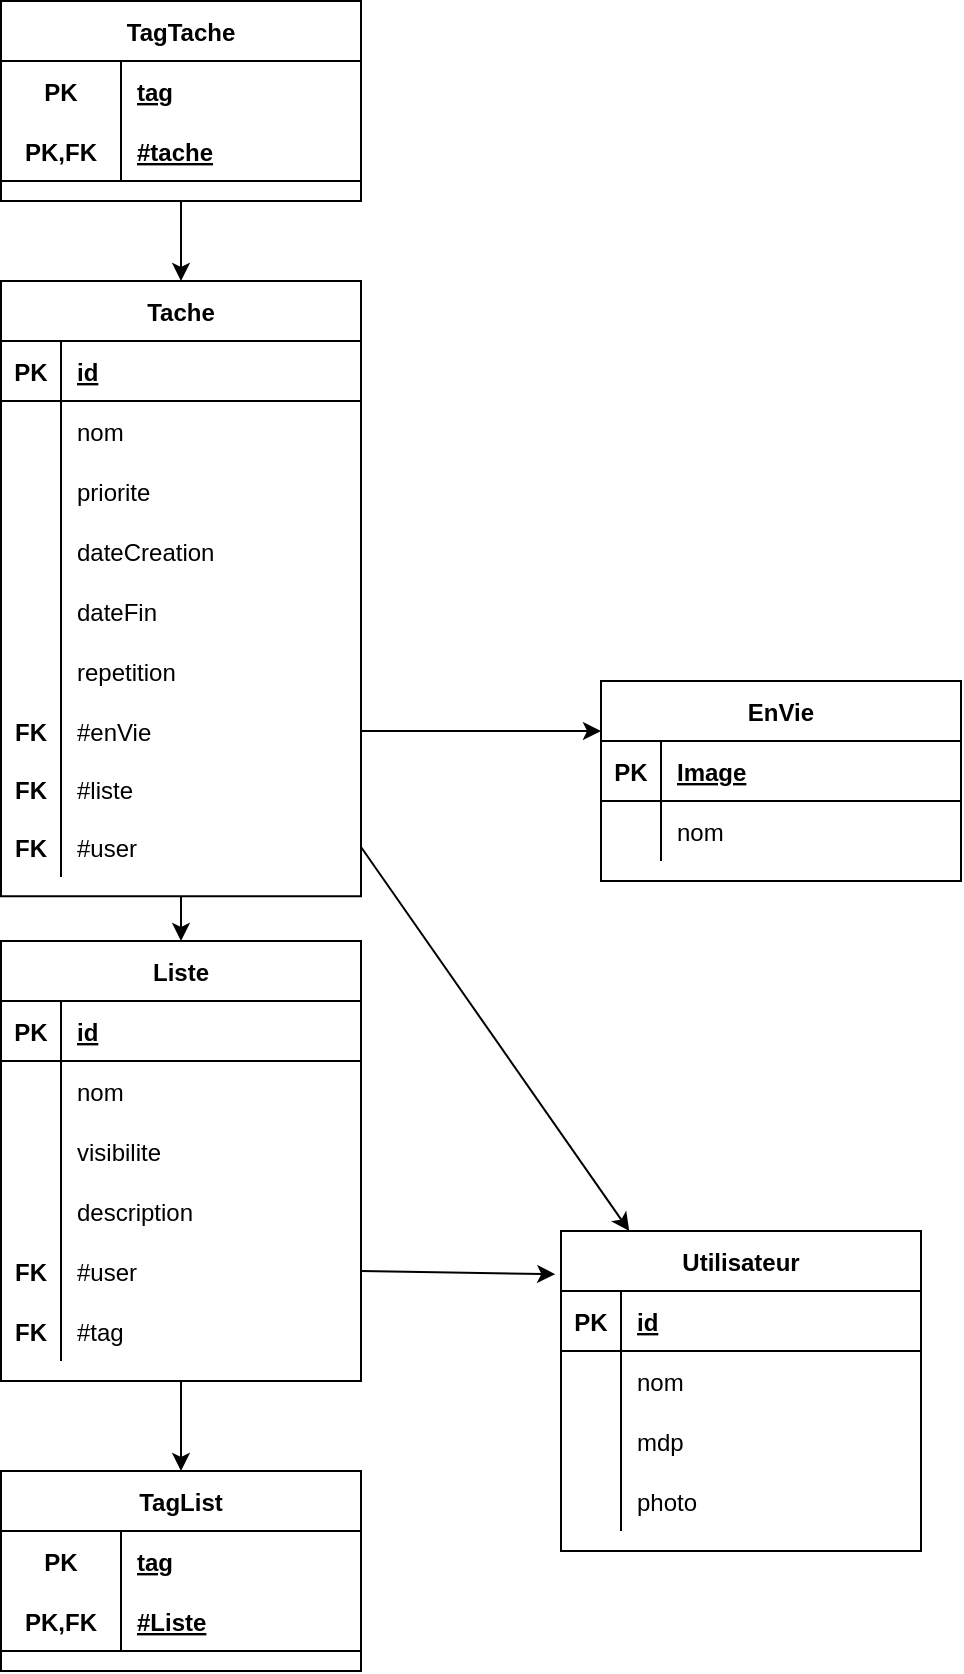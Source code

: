 <mxfile version="20.6.0"><diagram id="Au7nDlITCE1H1vXsigCG" name="Page-1"><mxGraphModel dx="-415" dy="238" grid="0" gridSize="10" guides="1" tooltips="1" connect="1" arrows="1" fold="1" page="0" pageScale="1" pageWidth="850" pageHeight="1100" math="0" shadow="0"><root><mxCell id="0"/><mxCell id="1" parent="0"/><mxCell id="tVP4QgcbToWlKRkhR6yg-2" value="TagTache" style="shape=table;startSize=30;container=1;collapsible=1;childLayout=tableLayout;fixedRows=1;rowLines=0;fontStyle=1;align=center;resizeLast=1;" vertex="1" parent="1"><mxGeometry x="1867.5" y="527.5" width="180" height="100" as="geometry"/></mxCell><mxCell id="tVP4QgcbToWlKRkhR6yg-3" value="" style="shape=tableRow;horizontal=0;startSize=0;swimlaneHead=0;swimlaneBody=0;fillColor=none;collapsible=0;dropTarget=0;points=[[0,0.5],[1,0.5]];portConstraint=eastwest;top=0;left=0;right=0;bottom=0;" vertex="1" parent="tVP4QgcbToWlKRkhR6yg-2"><mxGeometry y="30" width="180" height="30" as="geometry"/></mxCell><mxCell id="tVP4QgcbToWlKRkhR6yg-4" value="PK" style="shape=partialRectangle;connectable=0;fillColor=none;top=0;left=0;bottom=0;right=0;fontStyle=1;overflow=hidden;" vertex="1" parent="tVP4QgcbToWlKRkhR6yg-3"><mxGeometry width="60" height="30" as="geometry"><mxRectangle width="60" height="30" as="alternateBounds"/></mxGeometry></mxCell><mxCell id="tVP4QgcbToWlKRkhR6yg-5" value="tag" style="shape=partialRectangle;connectable=0;fillColor=none;top=0;left=0;bottom=0;right=0;align=left;spacingLeft=6;fontStyle=5;overflow=hidden;" vertex="1" parent="tVP4QgcbToWlKRkhR6yg-3"><mxGeometry x="60" width="120" height="30" as="geometry"><mxRectangle width="120" height="30" as="alternateBounds"/></mxGeometry></mxCell><mxCell id="tVP4QgcbToWlKRkhR6yg-6" value="" style="shape=tableRow;horizontal=0;startSize=0;swimlaneHead=0;swimlaneBody=0;fillColor=none;collapsible=0;dropTarget=0;points=[[0,0.5],[1,0.5]];portConstraint=eastwest;top=0;left=0;right=0;bottom=1;" vertex="1" parent="tVP4QgcbToWlKRkhR6yg-2"><mxGeometry y="60" width="180" height="30" as="geometry"/></mxCell><mxCell id="tVP4QgcbToWlKRkhR6yg-7" value="PK,FK" style="shape=partialRectangle;connectable=0;fillColor=none;top=0;left=0;bottom=0;right=0;fontStyle=1;overflow=hidden;" vertex="1" parent="tVP4QgcbToWlKRkhR6yg-6"><mxGeometry width="60" height="30" as="geometry"><mxRectangle width="60" height="30" as="alternateBounds"/></mxGeometry></mxCell><mxCell id="tVP4QgcbToWlKRkhR6yg-8" value="#tache" style="shape=partialRectangle;connectable=0;fillColor=none;top=0;left=0;bottom=0;right=0;align=left;spacingLeft=6;fontStyle=5;overflow=hidden;" vertex="1" parent="tVP4QgcbToWlKRkhR6yg-6"><mxGeometry x="60" width="120" height="30" as="geometry"><mxRectangle width="120" height="30" as="alternateBounds"/></mxGeometry></mxCell><mxCell id="tVP4QgcbToWlKRkhR6yg-9" value="Tache" style="shape=table;startSize=30;container=1;collapsible=1;childLayout=tableLayout;fixedRows=1;rowLines=0;fontStyle=1;align=center;resizeLast=1;" vertex="1" parent="1"><mxGeometry x="1867.5" y="667.5" width="180" height="307.625" as="geometry"/></mxCell><mxCell id="tVP4QgcbToWlKRkhR6yg-10" value="" style="shape=tableRow;horizontal=0;startSize=0;swimlaneHead=0;swimlaneBody=0;fillColor=none;collapsible=0;dropTarget=0;points=[[0,0.5],[1,0.5]];portConstraint=eastwest;top=0;left=0;right=0;bottom=1;" vertex="1" parent="tVP4QgcbToWlKRkhR6yg-9"><mxGeometry y="30" width="180" height="30" as="geometry"/></mxCell><mxCell id="tVP4QgcbToWlKRkhR6yg-11" value="PK" style="shape=partialRectangle;connectable=0;fillColor=none;top=0;left=0;bottom=0;right=0;fontStyle=1;overflow=hidden;" vertex="1" parent="tVP4QgcbToWlKRkhR6yg-10"><mxGeometry width="30" height="30" as="geometry"><mxRectangle width="30" height="30" as="alternateBounds"/></mxGeometry></mxCell><mxCell id="tVP4QgcbToWlKRkhR6yg-12" value="id" style="shape=partialRectangle;connectable=0;fillColor=none;top=0;left=0;bottom=0;right=0;align=left;spacingLeft=6;fontStyle=5;overflow=hidden;" vertex="1" parent="tVP4QgcbToWlKRkhR6yg-10"><mxGeometry x="30" width="150" height="30" as="geometry"><mxRectangle width="150" height="30" as="alternateBounds"/></mxGeometry></mxCell><mxCell id="tVP4QgcbToWlKRkhR6yg-13" value="" style="shape=tableRow;horizontal=0;startSize=0;swimlaneHead=0;swimlaneBody=0;fillColor=none;collapsible=0;dropTarget=0;points=[[0,0.5],[1,0.5]];portConstraint=eastwest;top=0;left=0;right=0;bottom=0;" vertex="1" parent="tVP4QgcbToWlKRkhR6yg-9"><mxGeometry y="60" width="180" height="30" as="geometry"/></mxCell><mxCell id="tVP4QgcbToWlKRkhR6yg-14" value="" style="shape=partialRectangle;connectable=0;fillColor=none;top=0;left=0;bottom=0;right=0;editable=1;overflow=hidden;" vertex="1" parent="tVP4QgcbToWlKRkhR6yg-13"><mxGeometry width="30" height="30" as="geometry"><mxRectangle width="30" height="30" as="alternateBounds"/></mxGeometry></mxCell><mxCell id="tVP4QgcbToWlKRkhR6yg-15" value="nom" style="shape=partialRectangle;connectable=0;fillColor=none;top=0;left=0;bottom=0;right=0;align=left;spacingLeft=6;overflow=hidden;" vertex="1" parent="tVP4QgcbToWlKRkhR6yg-13"><mxGeometry x="30" width="150" height="30" as="geometry"><mxRectangle width="150" height="30" as="alternateBounds"/></mxGeometry></mxCell><mxCell id="tVP4QgcbToWlKRkhR6yg-16" value="" style="shape=tableRow;horizontal=0;startSize=0;swimlaneHead=0;swimlaneBody=0;fillColor=none;collapsible=0;dropTarget=0;points=[[0,0.5],[1,0.5]];portConstraint=eastwest;top=0;left=0;right=0;bottom=0;" vertex="1" parent="tVP4QgcbToWlKRkhR6yg-9"><mxGeometry y="90" width="180" height="30" as="geometry"/></mxCell><mxCell id="tVP4QgcbToWlKRkhR6yg-17" value="" style="shape=partialRectangle;connectable=0;fillColor=none;top=0;left=0;bottom=0;right=0;editable=1;overflow=hidden;" vertex="1" parent="tVP4QgcbToWlKRkhR6yg-16"><mxGeometry width="30" height="30" as="geometry"><mxRectangle width="30" height="30" as="alternateBounds"/></mxGeometry></mxCell><mxCell id="tVP4QgcbToWlKRkhR6yg-18" value="priorite" style="shape=partialRectangle;connectable=0;fillColor=none;top=0;left=0;bottom=0;right=0;align=left;spacingLeft=6;overflow=hidden;" vertex="1" parent="tVP4QgcbToWlKRkhR6yg-16"><mxGeometry x="30" width="150" height="30" as="geometry"><mxRectangle width="150" height="30" as="alternateBounds"/></mxGeometry></mxCell><mxCell id="tVP4QgcbToWlKRkhR6yg-19" value="" style="shape=tableRow;horizontal=0;startSize=0;swimlaneHead=0;swimlaneBody=0;fillColor=none;collapsible=0;dropTarget=0;points=[[0,0.5],[1,0.5]];portConstraint=eastwest;top=0;left=0;right=0;bottom=0;" vertex="1" parent="tVP4QgcbToWlKRkhR6yg-9"><mxGeometry y="120" width="180" height="30" as="geometry"/></mxCell><mxCell id="tVP4QgcbToWlKRkhR6yg-20" value="" style="shape=partialRectangle;connectable=0;fillColor=none;top=0;left=0;bottom=0;right=0;editable=1;overflow=hidden;" vertex="1" parent="tVP4QgcbToWlKRkhR6yg-19"><mxGeometry width="30" height="30" as="geometry"><mxRectangle width="30" height="30" as="alternateBounds"/></mxGeometry></mxCell><mxCell id="tVP4QgcbToWlKRkhR6yg-21" value="dateCreation" style="shape=partialRectangle;connectable=0;fillColor=none;top=0;left=0;bottom=0;right=0;align=left;spacingLeft=6;overflow=hidden;" vertex="1" parent="tVP4QgcbToWlKRkhR6yg-19"><mxGeometry x="30" width="150" height="30" as="geometry"><mxRectangle width="150" height="30" as="alternateBounds"/></mxGeometry></mxCell><mxCell id="tVP4QgcbToWlKRkhR6yg-22" value="" style="shape=tableRow;horizontal=0;startSize=0;swimlaneHead=0;swimlaneBody=0;fillColor=none;collapsible=0;dropTarget=0;points=[[0,0.5],[1,0.5]];portConstraint=eastwest;top=0;left=0;right=0;bottom=0;" vertex="1" parent="tVP4QgcbToWlKRkhR6yg-9"><mxGeometry y="150" width="180" height="30" as="geometry"/></mxCell><mxCell id="tVP4QgcbToWlKRkhR6yg-23" value="" style="shape=partialRectangle;connectable=0;fillColor=none;top=0;left=0;bottom=0;right=0;editable=1;overflow=hidden;" vertex="1" parent="tVP4QgcbToWlKRkhR6yg-22"><mxGeometry width="30" height="30" as="geometry"><mxRectangle width="30" height="30" as="alternateBounds"/></mxGeometry></mxCell><mxCell id="tVP4QgcbToWlKRkhR6yg-24" value="dateFin" style="shape=partialRectangle;connectable=0;fillColor=none;top=0;left=0;bottom=0;right=0;align=left;spacingLeft=6;overflow=hidden;" vertex="1" parent="tVP4QgcbToWlKRkhR6yg-22"><mxGeometry x="30" width="150" height="30" as="geometry"><mxRectangle width="150" height="30" as="alternateBounds"/></mxGeometry></mxCell><mxCell id="tVP4QgcbToWlKRkhR6yg-25" value="" style="shape=tableRow;horizontal=0;startSize=0;swimlaneHead=0;swimlaneBody=0;fillColor=none;collapsible=0;dropTarget=0;points=[[0,0.5],[1,0.5]];portConstraint=eastwest;top=0;left=0;right=0;bottom=0;" vertex="1" parent="tVP4QgcbToWlKRkhR6yg-9"><mxGeometry y="180" width="180" height="30" as="geometry"/></mxCell><mxCell id="tVP4QgcbToWlKRkhR6yg-26" value="" style="shape=partialRectangle;connectable=0;fillColor=none;top=0;left=0;bottom=0;right=0;editable=1;overflow=hidden;" vertex="1" parent="tVP4QgcbToWlKRkhR6yg-25"><mxGeometry width="30" height="30" as="geometry"><mxRectangle width="30" height="30" as="alternateBounds"/></mxGeometry></mxCell><mxCell id="tVP4QgcbToWlKRkhR6yg-27" value="repetition" style="shape=partialRectangle;connectable=0;fillColor=none;top=0;left=0;bottom=0;right=0;align=left;spacingLeft=6;overflow=hidden;" vertex="1" parent="tVP4QgcbToWlKRkhR6yg-25"><mxGeometry x="30" width="150" height="30" as="geometry"><mxRectangle width="150" height="30" as="alternateBounds"/></mxGeometry></mxCell><mxCell id="tVP4QgcbToWlKRkhR6yg-28" value="" style="shape=tableRow;horizontal=0;startSize=0;swimlaneHead=0;swimlaneBody=0;fillColor=none;collapsible=0;dropTarget=0;points=[[0,0.5],[1,0.5]];portConstraint=eastwest;top=0;left=0;right=0;bottom=0;" vertex="1" parent="tVP4QgcbToWlKRkhR6yg-9"><mxGeometry y="210" width="180" height="30" as="geometry"/></mxCell><mxCell id="tVP4QgcbToWlKRkhR6yg-29" value="FK" style="shape=partialRectangle;connectable=0;fillColor=none;top=0;left=0;bottom=0;right=0;editable=1;overflow=hidden;fontStyle=1" vertex="1" parent="tVP4QgcbToWlKRkhR6yg-28"><mxGeometry width="30" height="30" as="geometry"><mxRectangle width="30" height="30" as="alternateBounds"/></mxGeometry></mxCell><mxCell id="tVP4QgcbToWlKRkhR6yg-30" value="#enVie" style="shape=partialRectangle;connectable=0;fillColor=none;top=0;left=0;bottom=0;right=0;align=left;spacingLeft=6;overflow=hidden;" vertex="1" parent="tVP4QgcbToWlKRkhR6yg-28"><mxGeometry x="30" width="150" height="30" as="geometry"><mxRectangle width="150" height="30" as="alternateBounds"/></mxGeometry></mxCell><mxCell id="tVP4QgcbToWlKRkhR6yg-31" value="" style="shape=tableRow;horizontal=0;startSize=0;swimlaneHead=0;swimlaneBody=0;fillColor=none;collapsible=0;dropTarget=0;points=[[0,0.5],[1,0.5]];portConstraint=eastwest;top=0;left=0;right=0;bottom=0;" vertex="1" parent="tVP4QgcbToWlKRkhR6yg-9"><mxGeometry y="240" width="180" height="28" as="geometry"/></mxCell><mxCell id="tVP4QgcbToWlKRkhR6yg-32" value="FK" style="shape=partialRectangle;connectable=0;fillColor=none;top=0;left=0;bottom=0;right=0;editable=1;overflow=hidden;fontStyle=1" vertex="1" parent="tVP4QgcbToWlKRkhR6yg-31"><mxGeometry width="30" height="28" as="geometry"><mxRectangle width="30" height="28" as="alternateBounds"/></mxGeometry></mxCell><mxCell id="tVP4QgcbToWlKRkhR6yg-33" value="#liste" style="shape=partialRectangle;connectable=0;fillColor=none;top=0;left=0;bottom=0;right=0;align=left;spacingLeft=6;overflow=hidden;" vertex="1" parent="tVP4QgcbToWlKRkhR6yg-31"><mxGeometry x="30" width="150" height="28" as="geometry"><mxRectangle width="150" height="28" as="alternateBounds"/></mxGeometry></mxCell><mxCell id="tVP4QgcbToWlKRkhR6yg-85" value="" style="shape=tableRow;horizontal=0;startSize=0;swimlaneHead=0;swimlaneBody=0;fillColor=none;collapsible=0;dropTarget=0;points=[[0,0.5],[1,0.5]];portConstraint=eastwest;top=0;left=0;right=0;bottom=0;" vertex="1" parent="tVP4QgcbToWlKRkhR6yg-9"><mxGeometry y="268" width="180" height="30" as="geometry"/></mxCell><mxCell id="tVP4QgcbToWlKRkhR6yg-86" value="FK" style="shape=partialRectangle;connectable=0;fillColor=none;top=0;left=0;bottom=0;right=0;editable=1;overflow=hidden;fontStyle=1" vertex="1" parent="tVP4QgcbToWlKRkhR6yg-85"><mxGeometry width="30" height="30" as="geometry"><mxRectangle width="30" height="30" as="alternateBounds"/></mxGeometry></mxCell><mxCell id="tVP4QgcbToWlKRkhR6yg-87" value="#user" style="shape=partialRectangle;connectable=0;fillColor=none;top=0;left=0;bottom=0;right=0;align=left;spacingLeft=6;overflow=hidden;" vertex="1" parent="tVP4QgcbToWlKRkhR6yg-85"><mxGeometry x="30" width="150" height="30" as="geometry"><mxRectangle width="150" height="30" as="alternateBounds"/></mxGeometry></mxCell><mxCell id="tVP4QgcbToWlKRkhR6yg-34" value="TagList" style="shape=table;startSize=30;container=1;collapsible=1;childLayout=tableLayout;fixedRows=1;rowLines=0;fontStyle=1;align=center;resizeLast=1;" vertex="1" parent="1"><mxGeometry x="1867.5" y="1262.5" width="180" height="100" as="geometry"/></mxCell><mxCell id="tVP4QgcbToWlKRkhR6yg-35" value="" style="shape=tableRow;horizontal=0;startSize=0;swimlaneHead=0;swimlaneBody=0;fillColor=none;collapsible=0;dropTarget=0;points=[[0,0.5],[1,0.5]];portConstraint=eastwest;top=0;left=0;right=0;bottom=0;" vertex="1" parent="tVP4QgcbToWlKRkhR6yg-34"><mxGeometry y="30" width="180" height="30" as="geometry"/></mxCell><mxCell id="tVP4QgcbToWlKRkhR6yg-36" value="PK" style="shape=partialRectangle;connectable=0;fillColor=none;top=0;left=0;bottom=0;right=0;fontStyle=1;overflow=hidden;" vertex="1" parent="tVP4QgcbToWlKRkhR6yg-35"><mxGeometry width="60" height="30" as="geometry"><mxRectangle width="60" height="30" as="alternateBounds"/></mxGeometry></mxCell><mxCell id="tVP4QgcbToWlKRkhR6yg-37" value="tag" style="shape=partialRectangle;connectable=0;fillColor=none;top=0;left=0;bottom=0;right=0;align=left;spacingLeft=6;fontStyle=5;overflow=hidden;" vertex="1" parent="tVP4QgcbToWlKRkhR6yg-35"><mxGeometry x="60" width="120" height="30" as="geometry"><mxRectangle width="120" height="30" as="alternateBounds"/></mxGeometry></mxCell><mxCell id="tVP4QgcbToWlKRkhR6yg-38" value="" style="shape=tableRow;horizontal=0;startSize=0;swimlaneHead=0;swimlaneBody=0;fillColor=none;collapsible=0;dropTarget=0;points=[[0,0.5],[1,0.5]];portConstraint=eastwest;top=0;left=0;right=0;bottom=1;" vertex="1" parent="tVP4QgcbToWlKRkhR6yg-34"><mxGeometry y="60" width="180" height="30" as="geometry"/></mxCell><mxCell id="tVP4QgcbToWlKRkhR6yg-39" value="PK,FK" style="shape=partialRectangle;connectable=0;fillColor=none;top=0;left=0;bottom=0;right=0;fontStyle=1;overflow=hidden;" vertex="1" parent="tVP4QgcbToWlKRkhR6yg-38"><mxGeometry width="60" height="30" as="geometry"><mxRectangle width="60" height="30" as="alternateBounds"/></mxGeometry></mxCell><mxCell id="tVP4QgcbToWlKRkhR6yg-40" value="#Liste" style="shape=partialRectangle;connectable=0;fillColor=none;top=0;left=0;bottom=0;right=0;align=left;spacingLeft=6;fontStyle=5;overflow=hidden;" vertex="1" parent="tVP4QgcbToWlKRkhR6yg-38"><mxGeometry x="60" width="120" height="30" as="geometry"><mxRectangle width="120" height="30" as="alternateBounds"/></mxGeometry></mxCell><mxCell id="tVP4QgcbToWlKRkhR6yg-41" value="EnVie" style="shape=table;startSize=30;container=1;collapsible=1;childLayout=tableLayout;fixedRows=1;rowLines=0;fontStyle=1;align=center;resizeLast=1;" vertex="1" parent="1"><mxGeometry x="2167.5" y="867.5" width="180" height="100" as="geometry"/></mxCell><mxCell id="tVP4QgcbToWlKRkhR6yg-42" value="" style="shape=tableRow;horizontal=0;startSize=0;swimlaneHead=0;swimlaneBody=0;fillColor=none;collapsible=0;dropTarget=0;points=[[0,0.5],[1,0.5]];portConstraint=eastwest;top=0;left=0;right=0;bottom=1;" vertex="1" parent="tVP4QgcbToWlKRkhR6yg-41"><mxGeometry y="30" width="180" height="30" as="geometry"/></mxCell><mxCell id="tVP4QgcbToWlKRkhR6yg-43" value="PK" style="shape=partialRectangle;connectable=0;fillColor=none;top=0;left=0;bottom=0;right=0;fontStyle=1;overflow=hidden;" vertex="1" parent="tVP4QgcbToWlKRkhR6yg-42"><mxGeometry width="30" height="30" as="geometry"><mxRectangle width="30" height="30" as="alternateBounds"/></mxGeometry></mxCell><mxCell id="tVP4QgcbToWlKRkhR6yg-44" value="Image" style="shape=partialRectangle;connectable=0;fillColor=none;top=0;left=0;bottom=0;right=0;align=left;spacingLeft=6;fontStyle=5;overflow=hidden;" vertex="1" parent="tVP4QgcbToWlKRkhR6yg-42"><mxGeometry x="30" width="150" height="30" as="geometry"><mxRectangle width="150" height="30" as="alternateBounds"/></mxGeometry></mxCell><mxCell id="tVP4QgcbToWlKRkhR6yg-45" value="" style="shape=tableRow;horizontal=0;startSize=0;swimlaneHead=0;swimlaneBody=0;fillColor=none;collapsible=0;dropTarget=0;points=[[0,0.5],[1,0.5]];portConstraint=eastwest;top=0;left=0;right=0;bottom=0;" vertex="1" parent="tVP4QgcbToWlKRkhR6yg-41"><mxGeometry y="60" width="180" height="30" as="geometry"/></mxCell><mxCell id="tVP4QgcbToWlKRkhR6yg-46" value="" style="shape=partialRectangle;connectable=0;fillColor=none;top=0;left=0;bottom=0;right=0;editable=1;overflow=hidden;" vertex="1" parent="tVP4QgcbToWlKRkhR6yg-45"><mxGeometry width="30" height="30" as="geometry"><mxRectangle width="30" height="30" as="alternateBounds"/></mxGeometry></mxCell><mxCell id="tVP4QgcbToWlKRkhR6yg-47" value="nom" style="shape=partialRectangle;connectable=0;fillColor=none;top=0;left=0;bottom=0;right=0;align=left;spacingLeft=6;overflow=hidden;" vertex="1" parent="tVP4QgcbToWlKRkhR6yg-45"><mxGeometry x="30" width="150" height="30" as="geometry"><mxRectangle width="150" height="30" as="alternateBounds"/></mxGeometry></mxCell><mxCell id="tVP4QgcbToWlKRkhR6yg-48" value="Liste" style="shape=table;startSize=30;container=1;collapsible=1;childLayout=tableLayout;fixedRows=1;rowLines=0;fontStyle=1;align=center;resizeLast=1;" vertex="1" parent="1"><mxGeometry x="1867.5" y="997.5" width="180" height="220" as="geometry"/></mxCell><mxCell id="tVP4QgcbToWlKRkhR6yg-49" value="" style="shape=tableRow;horizontal=0;startSize=0;swimlaneHead=0;swimlaneBody=0;fillColor=none;collapsible=0;dropTarget=0;points=[[0,0.5],[1,0.5]];portConstraint=eastwest;top=0;left=0;right=0;bottom=1;" vertex="1" parent="tVP4QgcbToWlKRkhR6yg-48"><mxGeometry y="30" width="180" height="30" as="geometry"/></mxCell><mxCell id="tVP4QgcbToWlKRkhR6yg-50" value="PK" style="shape=partialRectangle;connectable=0;fillColor=none;top=0;left=0;bottom=0;right=0;fontStyle=1;overflow=hidden;" vertex="1" parent="tVP4QgcbToWlKRkhR6yg-49"><mxGeometry width="30" height="30" as="geometry"><mxRectangle width="30" height="30" as="alternateBounds"/></mxGeometry></mxCell><mxCell id="tVP4QgcbToWlKRkhR6yg-51" value="id" style="shape=partialRectangle;connectable=0;fillColor=none;top=0;left=0;bottom=0;right=0;align=left;spacingLeft=6;fontStyle=5;overflow=hidden;" vertex="1" parent="tVP4QgcbToWlKRkhR6yg-49"><mxGeometry x="30" width="150" height="30" as="geometry"><mxRectangle width="150" height="30" as="alternateBounds"/></mxGeometry></mxCell><mxCell id="tVP4QgcbToWlKRkhR6yg-52" value="" style="shape=tableRow;horizontal=0;startSize=0;swimlaneHead=0;swimlaneBody=0;fillColor=none;collapsible=0;dropTarget=0;points=[[0,0.5],[1,0.5]];portConstraint=eastwest;top=0;left=0;right=0;bottom=0;" vertex="1" parent="tVP4QgcbToWlKRkhR6yg-48"><mxGeometry y="60" width="180" height="30" as="geometry"/></mxCell><mxCell id="tVP4QgcbToWlKRkhR6yg-53" value="" style="shape=partialRectangle;connectable=0;fillColor=none;top=0;left=0;bottom=0;right=0;editable=1;overflow=hidden;" vertex="1" parent="tVP4QgcbToWlKRkhR6yg-52"><mxGeometry width="30" height="30" as="geometry"><mxRectangle width="30" height="30" as="alternateBounds"/></mxGeometry></mxCell><mxCell id="tVP4QgcbToWlKRkhR6yg-54" value="nom    " style="shape=partialRectangle;connectable=0;fillColor=none;top=0;left=0;bottom=0;right=0;align=left;spacingLeft=6;overflow=hidden;" vertex="1" parent="tVP4QgcbToWlKRkhR6yg-52"><mxGeometry x="30" width="150" height="30" as="geometry"><mxRectangle width="150" height="30" as="alternateBounds"/></mxGeometry></mxCell><mxCell id="tVP4QgcbToWlKRkhR6yg-55" value="" style="shape=tableRow;horizontal=0;startSize=0;swimlaneHead=0;swimlaneBody=0;fillColor=none;collapsible=0;dropTarget=0;points=[[0,0.5],[1,0.5]];portConstraint=eastwest;top=0;left=0;right=0;bottom=0;" vertex="1" parent="tVP4QgcbToWlKRkhR6yg-48"><mxGeometry y="90" width="180" height="30" as="geometry"/></mxCell><mxCell id="tVP4QgcbToWlKRkhR6yg-56" value="" style="shape=partialRectangle;connectable=0;fillColor=none;top=0;left=0;bottom=0;right=0;editable=1;overflow=hidden;" vertex="1" parent="tVP4QgcbToWlKRkhR6yg-55"><mxGeometry width="30" height="30" as="geometry"><mxRectangle width="30" height="30" as="alternateBounds"/></mxGeometry></mxCell><mxCell id="tVP4QgcbToWlKRkhR6yg-57" value="visibilite" style="shape=partialRectangle;connectable=0;fillColor=none;top=0;left=0;bottom=0;right=0;align=left;spacingLeft=6;overflow=hidden;" vertex="1" parent="tVP4QgcbToWlKRkhR6yg-55"><mxGeometry x="30" width="150" height="30" as="geometry"><mxRectangle width="150" height="30" as="alternateBounds"/></mxGeometry></mxCell><mxCell id="tVP4QgcbToWlKRkhR6yg-58" value="" style="shape=tableRow;horizontal=0;startSize=0;swimlaneHead=0;swimlaneBody=0;fillColor=none;collapsible=0;dropTarget=0;points=[[0,0.5],[1,0.5]];portConstraint=eastwest;top=0;left=0;right=0;bottom=0;" vertex="1" parent="tVP4QgcbToWlKRkhR6yg-48"><mxGeometry y="120" width="180" height="30" as="geometry"/></mxCell><mxCell id="tVP4QgcbToWlKRkhR6yg-59" value="" style="shape=partialRectangle;connectable=0;fillColor=none;top=0;left=0;bottom=0;right=0;editable=1;overflow=hidden;" vertex="1" parent="tVP4QgcbToWlKRkhR6yg-58"><mxGeometry width="30" height="30" as="geometry"><mxRectangle width="30" height="30" as="alternateBounds"/></mxGeometry></mxCell><mxCell id="tVP4QgcbToWlKRkhR6yg-60" value="description" style="shape=partialRectangle;connectable=0;fillColor=none;top=0;left=0;bottom=0;right=0;align=left;spacingLeft=6;overflow=hidden;" vertex="1" parent="tVP4QgcbToWlKRkhR6yg-58"><mxGeometry x="30" width="150" height="30" as="geometry"><mxRectangle width="150" height="30" as="alternateBounds"/></mxGeometry></mxCell><mxCell id="tVP4QgcbToWlKRkhR6yg-61" value="" style="shape=tableRow;horizontal=0;startSize=0;swimlaneHead=0;swimlaneBody=0;fillColor=none;collapsible=0;dropTarget=0;points=[[0,0.5],[1,0.5]];portConstraint=eastwest;top=0;left=0;right=0;bottom=0;" vertex="1" parent="tVP4QgcbToWlKRkhR6yg-48"><mxGeometry y="150" width="180" height="30" as="geometry"/></mxCell><mxCell id="tVP4QgcbToWlKRkhR6yg-62" value="FK" style="shape=partialRectangle;connectable=0;fillColor=none;top=0;left=0;bottom=0;right=0;editable=1;overflow=hidden;fontStyle=1" vertex="1" parent="tVP4QgcbToWlKRkhR6yg-61"><mxGeometry width="30" height="30" as="geometry"><mxRectangle width="30" height="30" as="alternateBounds"/></mxGeometry></mxCell><mxCell id="tVP4QgcbToWlKRkhR6yg-63" value="#user" style="shape=partialRectangle;connectable=0;fillColor=none;top=0;left=0;bottom=0;right=0;align=left;spacingLeft=6;overflow=hidden;" vertex="1" parent="tVP4QgcbToWlKRkhR6yg-61"><mxGeometry x="30" width="150" height="30" as="geometry"><mxRectangle width="150" height="30" as="alternateBounds"/></mxGeometry></mxCell><mxCell id="tVP4QgcbToWlKRkhR6yg-64" value="" style="shape=tableRow;horizontal=0;startSize=0;swimlaneHead=0;swimlaneBody=0;fillColor=none;collapsible=0;dropTarget=0;points=[[0,0.5],[1,0.5]];portConstraint=eastwest;top=0;left=0;right=0;bottom=0;" vertex="1" parent="tVP4QgcbToWlKRkhR6yg-48"><mxGeometry y="180" width="180" height="30" as="geometry"/></mxCell><mxCell id="tVP4QgcbToWlKRkhR6yg-65" value="FK" style="shape=partialRectangle;connectable=0;fillColor=none;top=0;left=0;bottom=0;right=0;editable=1;overflow=hidden;fontStyle=1" vertex="1" parent="tVP4QgcbToWlKRkhR6yg-64"><mxGeometry width="30" height="30" as="geometry"><mxRectangle width="30" height="30" as="alternateBounds"/></mxGeometry></mxCell><mxCell id="tVP4QgcbToWlKRkhR6yg-66" value="#tag" style="shape=partialRectangle;connectable=0;fillColor=none;top=0;left=0;bottom=0;right=0;align=left;spacingLeft=6;overflow=hidden;" vertex="1" parent="tVP4QgcbToWlKRkhR6yg-64"><mxGeometry x="30" width="150" height="30" as="geometry"><mxRectangle width="150" height="30" as="alternateBounds"/></mxGeometry></mxCell><mxCell id="tVP4QgcbToWlKRkhR6yg-67" value="Utilisateur" style="shape=table;startSize=30;container=1;collapsible=1;childLayout=tableLayout;fixedRows=1;rowLines=0;fontStyle=1;align=center;resizeLast=1;swimlaneLine=1;" vertex="1" parent="1"><mxGeometry x="2147.5" y="1142.5" width="180" height="160" as="geometry"/></mxCell><mxCell id="tVP4QgcbToWlKRkhR6yg-68" value="" style="shape=tableRow;horizontal=0;startSize=0;swimlaneHead=0;swimlaneBody=0;fillColor=none;collapsible=0;dropTarget=0;points=[[0,0.5],[1,0.5]];portConstraint=eastwest;top=0;left=0;right=0;bottom=1;" vertex="1" parent="tVP4QgcbToWlKRkhR6yg-67"><mxGeometry y="30" width="180" height="30" as="geometry"/></mxCell><mxCell id="tVP4QgcbToWlKRkhR6yg-69" value="PK" style="shape=partialRectangle;connectable=0;fillColor=none;top=0;left=0;bottom=0;right=0;fontStyle=1;overflow=hidden;" vertex="1" parent="tVP4QgcbToWlKRkhR6yg-68"><mxGeometry width="30" height="30" as="geometry"><mxRectangle width="30" height="30" as="alternateBounds"/></mxGeometry></mxCell><mxCell id="tVP4QgcbToWlKRkhR6yg-70" value="id" style="shape=partialRectangle;connectable=0;fillColor=none;top=0;left=0;bottom=0;right=0;align=left;spacingLeft=6;fontStyle=5;overflow=hidden;" vertex="1" parent="tVP4QgcbToWlKRkhR6yg-68"><mxGeometry x="30" width="150" height="30" as="geometry"><mxRectangle width="150" height="30" as="alternateBounds"/></mxGeometry></mxCell><mxCell id="tVP4QgcbToWlKRkhR6yg-71" value="" style="shape=tableRow;horizontal=0;startSize=0;swimlaneHead=0;swimlaneBody=0;fillColor=none;collapsible=0;dropTarget=0;points=[[0,0.5],[1,0.5]];portConstraint=eastwest;top=0;left=0;right=0;bottom=0;" vertex="1" parent="tVP4QgcbToWlKRkhR6yg-67"><mxGeometry y="60" width="180" height="30" as="geometry"/></mxCell><mxCell id="tVP4QgcbToWlKRkhR6yg-72" value="" style="shape=partialRectangle;connectable=0;fillColor=none;top=0;left=0;bottom=0;right=0;editable=1;overflow=hidden;" vertex="1" parent="tVP4QgcbToWlKRkhR6yg-71"><mxGeometry width="30" height="30" as="geometry"><mxRectangle width="30" height="30" as="alternateBounds"/></mxGeometry></mxCell><mxCell id="tVP4QgcbToWlKRkhR6yg-73" value="nom" style="shape=partialRectangle;connectable=0;fillColor=none;top=0;left=0;bottom=0;right=0;align=left;spacingLeft=6;overflow=hidden;" vertex="1" parent="tVP4QgcbToWlKRkhR6yg-71"><mxGeometry x="30" width="150" height="30" as="geometry"><mxRectangle width="150" height="30" as="alternateBounds"/></mxGeometry></mxCell><mxCell id="tVP4QgcbToWlKRkhR6yg-74" value="" style="shape=tableRow;horizontal=0;startSize=0;swimlaneHead=0;swimlaneBody=0;fillColor=none;collapsible=0;dropTarget=0;points=[[0,0.5],[1,0.5]];portConstraint=eastwest;top=0;left=0;right=0;bottom=0;" vertex="1" parent="tVP4QgcbToWlKRkhR6yg-67"><mxGeometry y="90" width="180" height="30" as="geometry"/></mxCell><mxCell id="tVP4QgcbToWlKRkhR6yg-75" value="" style="shape=partialRectangle;connectable=0;fillColor=none;top=0;left=0;bottom=0;right=0;editable=1;overflow=hidden;" vertex="1" parent="tVP4QgcbToWlKRkhR6yg-74"><mxGeometry width="30" height="30" as="geometry"><mxRectangle width="30" height="30" as="alternateBounds"/></mxGeometry></mxCell><mxCell id="tVP4QgcbToWlKRkhR6yg-76" value="mdp" style="shape=partialRectangle;connectable=0;fillColor=none;top=0;left=0;bottom=0;right=0;align=left;spacingLeft=6;overflow=hidden;" vertex="1" parent="tVP4QgcbToWlKRkhR6yg-74"><mxGeometry x="30" width="150" height="30" as="geometry"><mxRectangle width="150" height="30" as="alternateBounds"/></mxGeometry></mxCell><mxCell id="tVP4QgcbToWlKRkhR6yg-77" value="" style="shape=tableRow;horizontal=0;startSize=0;swimlaneHead=0;swimlaneBody=0;fillColor=none;collapsible=0;dropTarget=0;points=[[0,0.5],[1,0.5]];portConstraint=eastwest;top=0;left=0;right=0;bottom=0;" vertex="1" parent="tVP4QgcbToWlKRkhR6yg-67"><mxGeometry y="120" width="180" height="30" as="geometry"/></mxCell><mxCell id="tVP4QgcbToWlKRkhR6yg-78" value="" style="shape=partialRectangle;connectable=0;fillColor=none;top=0;left=0;bottom=0;right=0;editable=1;overflow=hidden;" vertex="1" parent="tVP4QgcbToWlKRkhR6yg-77"><mxGeometry width="30" height="30" as="geometry"><mxRectangle width="30" height="30" as="alternateBounds"/></mxGeometry></mxCell><mxCell id="tVP4QgcbToWlKRkhR6yg-79" value="photo" style="shape=partialRectangle;connectable=0;fillColor=none;top=0;left=0;bottom=0;right=0;align=left;spacingLeft=6;overflow=hidden;" vertex="1" parent="tVP4QgcbToWlKRkhR6yg-77"><mxGeometry x="30" width="150" height="30" as="geometry"><mxRectangle width="150" height="30" as="alternateBounds"/></mxGeometry></mxCell><mxCell id="tVP4QgcbToWlKRkhR6yg-80" value="" style="endArrow=classic;html=1;rounded=0;exitX=1;exitY=0.5;exitDx=0;exitDy=0;entryX=0;entryY=0.25;entryDx=0;entryDy=0;" edge="1" parent="1" source="tVP4QgcbToWlKRkhR6yg-28" target="tVP4QgcbToWlKRkhR6yg-41"><mxGeometry width="50" height="50" relative="1" as="geometry"><mxPoint x="2207.5" y="977.5" as="sourcePoint"/><mxPoint x="2257.5" y="927.5" as="targetPoint"/></mxGeometry></mxCell><mxCell id="tVP4QgcbToWlKRkhR6yg-81" value="" style="endArrow=classic;html=1;rounded=0;exitX=0.5;exitY=1;exitDx=0;exitDy=0;" edge="1" parent="1" source="tVP4QgcbToWlKRkhR6yg-2" target="tVP4QgcbToWlKRkhR6yg-9"><mxGeometry width="50" height="50" relative="1" as="geometry"><mxPoint x="2057.5" y="892.5" as="sourcePoint"/><mxPoint x="2287.5" y="692.5" as="targetPoint"/></mxGeometry></mxCell><mxCell id="tVP4QgcbToWlKRkhR6yg-82" value="" style="endArrow=classic;html=1;rounded=0;exitX=1;exitY=0.5;exitDx=0;exitDy=0;entryX=-0.016;entryY=0.135;entryDx=0;entryDy=0;entryPerimeter=0;" edge="1" parent="1" source="tVP4QgcbToWlKRkhR6yg-61" target="tVP4QgcbToWlKRkhR6yg-67"><mxGeometry width="50" height="50" relative="1" as="geometry"><mxPoint x="2057.5" y="862.5" as="sourcePoint"/><mxPoint x="2287.5" y="662.5" as="targetPoint"/></mxGeometry></mxCell><mxCell id="tVP4QgcbToWlKRkhR6yg-83" value="" style="endArrow=classic;html=1;rounded=0;exitX=0.5;exitY=1;exitDx=0;exitDy=0;entryX=0.5;entryY=0;entryDx=0;entryDy=0;" edge="1" parent="1" source="tVP4QgcbToWlKRkhR6yg-48" target="tVP4QgcbToWlKRkhR6yg-34"><mxGeometry width="50" height="50" relative="1" as="geometry"><mxPoint x="2057.5" y="1162.5" as="sourcePoint"/><mxPoint x="2324.62" y="1085.05" as="targetPoint"/></mxGeometry></mxCell><mxCell id="tVP4QgcbToWlKRkhR6yg-84" value="" style="endArrow=classic;html=1;rounded=0;exitX=0.5;exitY=1;exitDx=0;exitDy=0;entryX=0.5;entryY=0;entryDx=0;entryDy=0;" edge="1" parent="1" source="tVP4QgcbToWlKRkhR6yg-9" target="tVP4QgcbToWlKRkhR6yg-48"><mxGeometry width="50" height="50" relative="1" as="geometry"><mxPoint x="2207.5" y="1007.5" as="sourcePoint"/><mxPoint x="2257.5" y="957.5" as="targetPoint"/></mxGeometry></mxCell><mxCell id="tVP4QgcbToWlKRkhR6yg-88" value="" style="endArrow=classic;html=1;rounded=0;exitX=1;exitY=0.5;exitDx=0;exitDy=0;" edge="1" parent="1" source="tVP4QgcbToWlKRkhR6yg-85" target="tVP4QgcbToWlKRkhR6yg-67"><mxGeometry width="50" height="50" relative="1" as="geometry"><mxPoint x="2063" y="1056" as="sourcePoint"/><mxPoint x="2183" y="1056" as="targetPoint"/></mxGeometry></mxCell></root></mxGraphModel></diagram></mxfile>